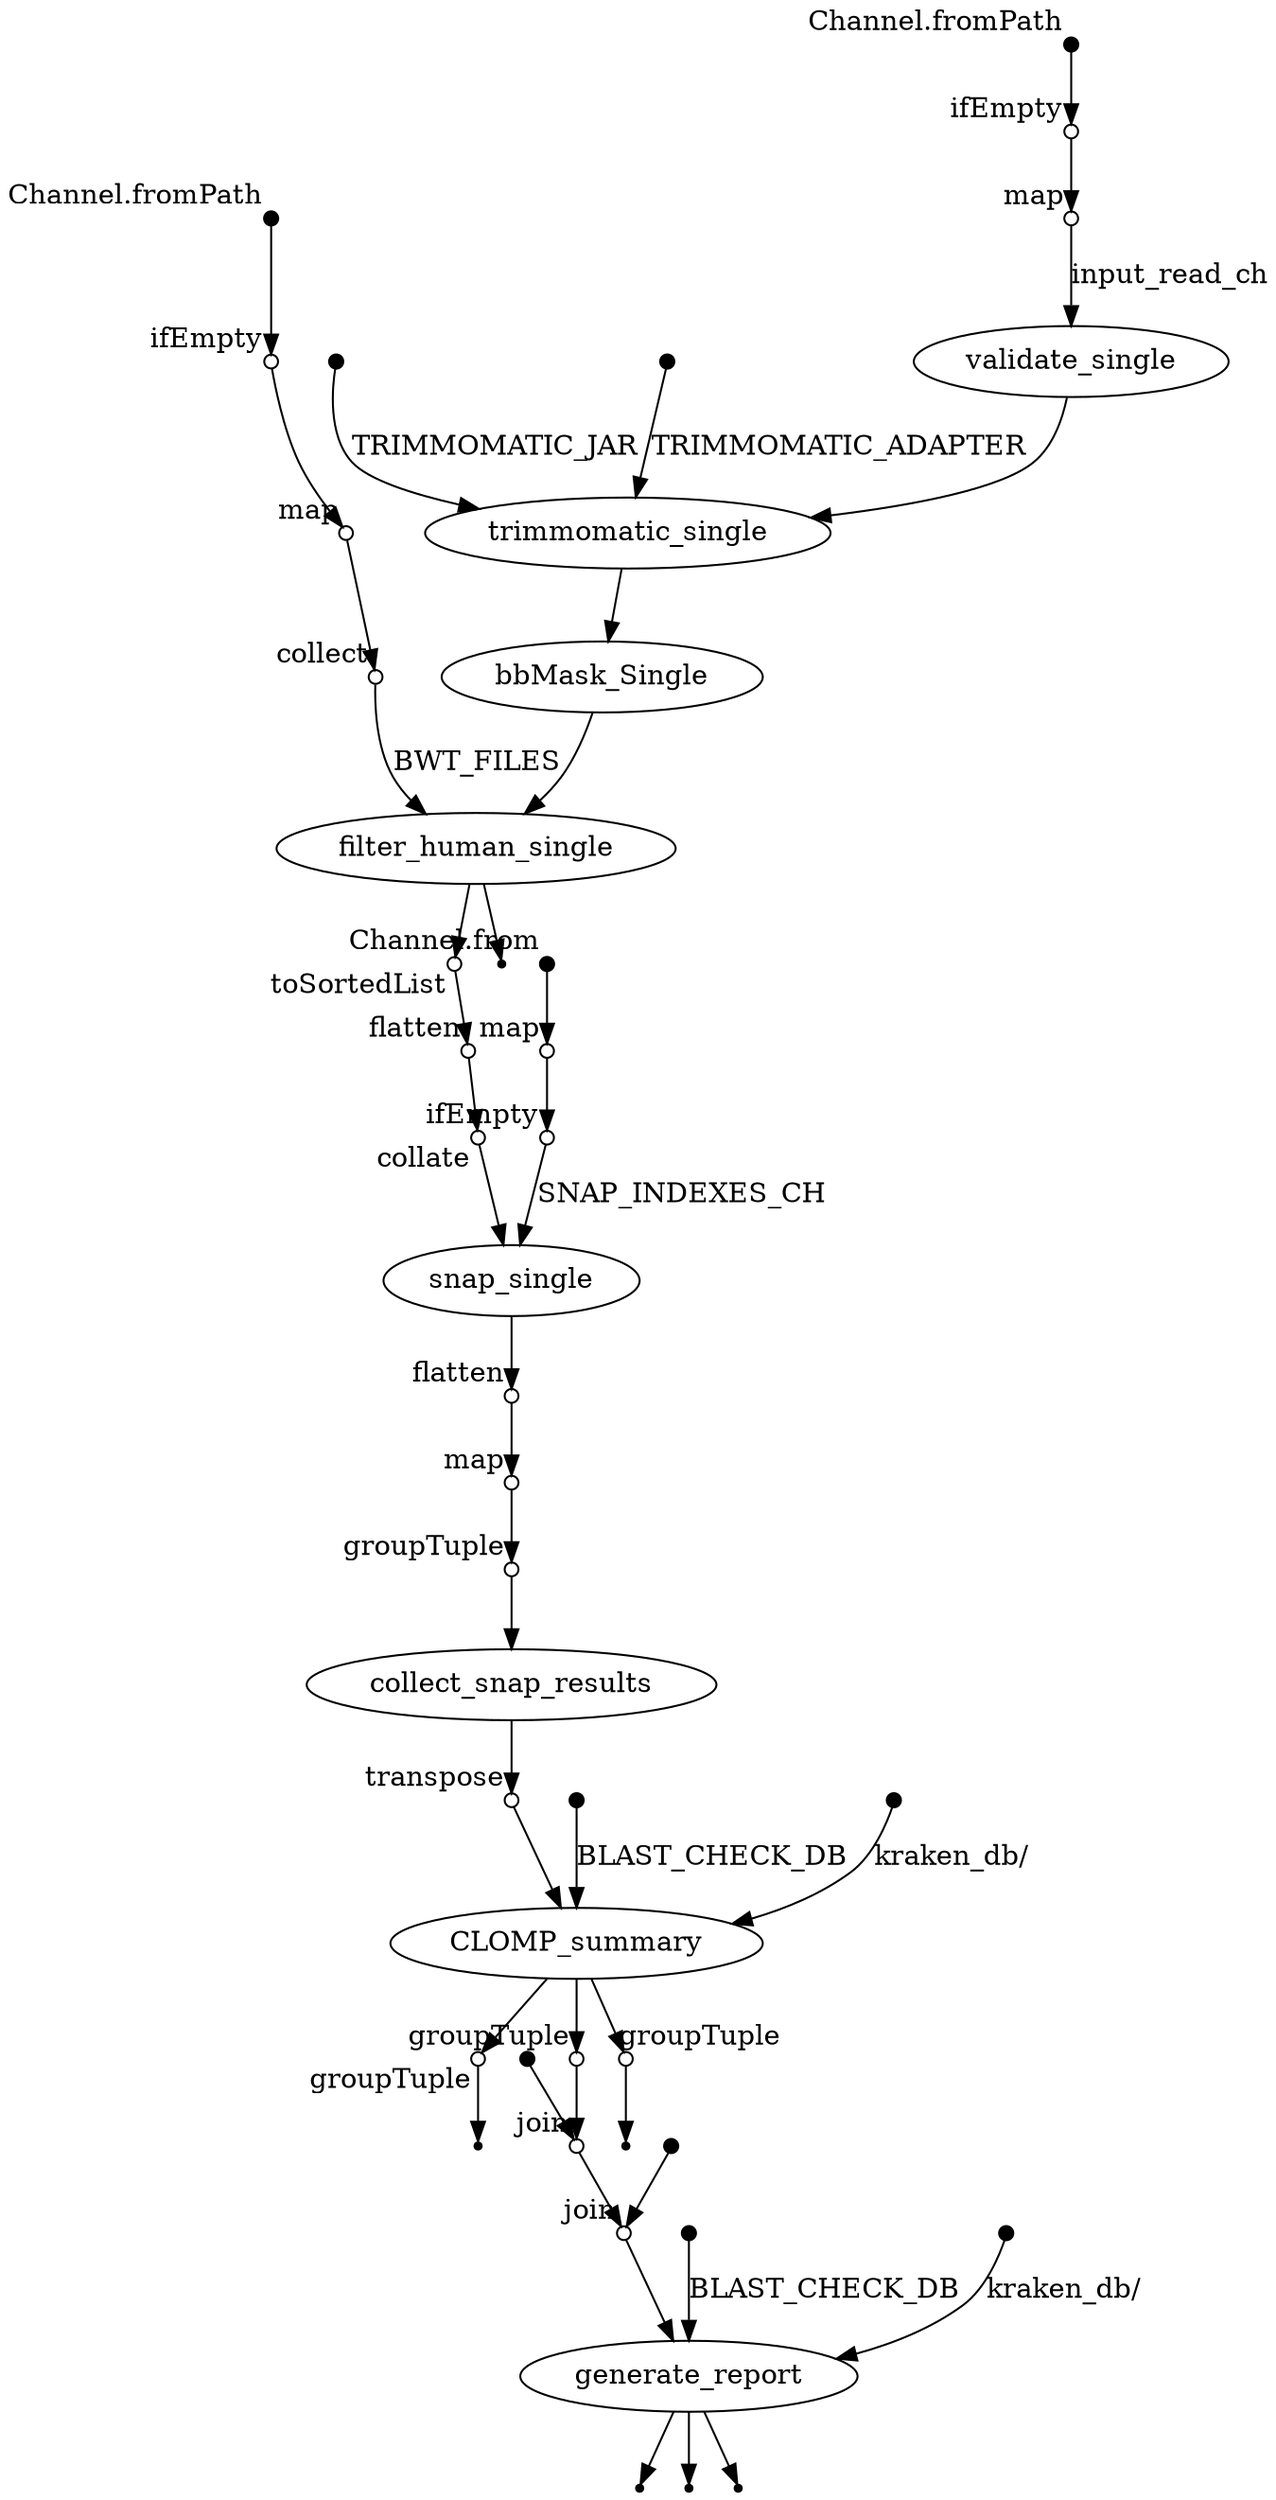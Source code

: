 digraph "dag" {
p0 [shape=point,label="",fixedsize=true,width=0.1,xlabel="Channel.fromPath"];
p1 [shape=circle,label="",fixedsize=true,width=0.1,xlabel="ifEmpty"];
p0 -> p1;

p1 [shape=circle,label="",fixedsize=true,width=0.1,xlabel="ifEmpty"];
p2 [shape=circle,label="",fixedsize=true,width=0.1,xlabel="map"];
p1 -> p2;

p2 [shape=circle,label="",fixedsize=true,width=0.1,xlabel="map"];
p3 [shape=circle,label="",fixedsize=true,width=0.1,xlabel="collect"];
p2 -> p3;

p3 [shape=circle,label="",fixedsize=true,width=0.1,xlabel="collect"];
p15 [label="filter_human_single"];
p3 -> p15 [label="BWT_FILES"];

p4 [shape=point,label="",fixedsize=true,width=0.1,xlabel="Channel.from"];
p5 [shape=circle,label="",fixedsize=true,width=0.1,xlabel="map"];
p4 -> p5;

p5 [shape=circle,label="",fixedsize=true,width=0.1,xlabel="map"];
p6 [shape=circle,label="",fixedsize=true,width=0.1,xlabel="ifEmpty"];
p5 -> p6;

p6 [shape=circle,label="",fixedsize=true,width=0.1,xlabel="ifEmpty"];
p20 [label="snap_single"];
p6 -> p20 [label="SNAP_INDEXES_CH"];

p7 [shape=point,label="",fixedsize=true,width=0.1,xlabel="Channel.fromPath"];
p8 [shape=circle,label="",fixedsize=true,width=0.1,xlabel="ifEmpty"];
p7 -> p8;

p8 [shape=circle,label="",fixedsize=true,width=0.1,xlabel="ifEmpty"];
p9 [shape=circle,label="",fixedsize=true,width=0.1,xlabel="map"];
p8 -> p9;

p9 [shape=circle,label="",fixedsize=true,width=0.1,xlabel="map"];
p10 [label="validate_single"];
p9 -> p10 [label="input_read_ch"];

p10 [label="validate_single"];
p13 [label="trimmomatic_single"];
p10 -> p13;

p11 [shape=point,label="",fixedsize=true,width=0.1];
p13 [label="trimmomatic_single"];
p11 -> p13 [label="TRIMMOMATIC_JAR"];

p12 [shape=point,label="",fixedsize=true,width=0.1];
p13 [label="trimmomatic_single"];
p12 -> p13 [label="TRIMMOMATIC_ADAPTER"];

p13 [label="trimmomatic_single"];
p14 [label="bbMask_Single"];
p13 -> p14;

p14 [label="bbMask_Single"];
p15 [label="filter_human_single"];
p14 -> p15;

p15 [label="filter_human_single"];
p17 [shape=circle,label="",fixedsize=true,width=0.1,xlabel="toSortedList"];
p15 -> p17;

p15 [label="filter_human_single"];
p16 [shape=point];
p15 -> p16;

p17 [shape=circle,label="",fixedsize=true,width=0.1,xlabel="toSortedList"];
p18 [shape=circle,label="",fixedsize=true,width=0.1,xlabel="flatten"];
p17 -> p18;

p18 [shape=circle,label="",fixedsize=true,width=0.1,xlabel="flatten"];
p19 [shape=circle,label="",fixedsize=true,width=0.1,xlabel="collate"];
p18 -> p19;

p19 [shape=circle,label="",fixedsize=true,width=0.1,xlabel="collate"];
p20 [label="snap_single"];
p19 -> p20;

p20 [label="snap_single"];
p21 [shape=circle,label="",fixedsize=true,width=0.1,xlabel="flatten"];
p20 -> p21;

p21 [shape=circle,label="",fixedsize=true,width=0.1,xlabel="flatten"];
p22 [shape=circle,label="",fixedsize=true,width=0.1,xlabel="map"];
p21 -> p22;

p22 [shape=circle,label="",fixedsize=true,width=0.1,xlabel="map"];
p23 [shape=circle,label="",fixedsize=true,width=0.1,xlabel="groupTuple"];
p22 -> p23;

p23 [shape=circle,label="",fixedsize=true,width=0.1,xlabel="groupTuple"];
p24 [label="collect_snap_results"];
p23 -> p24;

p24 [label="collect_snap_results"];
p25 [shape=circle,label="",fixedsize=true,width=0.1,xlabel="transpose"];
p24 -> p25;

p25 [shape=circle,label="",fixedsize=true,width=0.1,xlabel="transpose"];
p28 [label="CLOMP_summary"];
p25 -> p28;

p26 [shape=point,label="",fixedsize=true,width=0.1];
p28 [label="CLOMP_summary"];
p26 -> p28 [label="BLAST_CHECK_DB"];

p27 [shape=point,label="",fixedsize=true,width=0.1];
p28 [label="CLOMP_summary"];
p27 -> p28 [label="kraken_db/"];

p28 [label="CLOMP_summary"];
p29 [shape=circle,label="",fixedsize=true,width=0.1,xlabel="groupTuple"];
p28 -> p29;

p28 [label="CLOMP_summary"];
p30 [shape=circle,label="",fixedsize=true,width=0.1,xlabel="groupTuple"];
p28 -> p30;

p28 [label="CLOMP_summary"];
p34 [shape=circle,label="",fixedsize=true,width=0.1,xlabel="groupTuple"];
p28 -> p34;

p29 [shape=circle,label="",fixedsize=true,width=0.1,xlabel="groupTuple"];
p33 [shape=circle,label="",fixedsize=true,width=0.1,xlabel="join"];
p29 -> p33;

p30 [shape=circle,label="",fixedsize=true,width=0.1,xlabel="groupTuple"];
p31 [shape=point];
p30 -> p31;

p32 [shape=point,label="",fixedsize=true,width=0.1];
p33 [shape=circle,label="",fixedsize=true,width=0.1,xlabel="join"];
p32 -> p33;

p33 [shape=circle,label="",fixedsize=true,width=0.1,xlabel="join"];
p37 [shape=circle,label="",fixedsize=true,width=0.1,xlabel="join"];
p33 -> p37;

p34 [shape=circle,label="",fixedsize=true,width=0.1,xlabel="groupTuple"];
p35 [shape=point];
p34 -> p35;

p36 [shape=point,label="",fixedsize=true,width=0.1];
p37 [shape=circle,label="",fixedsize=true,width=0.1,xlabel="join"];
p36 -> p37;

p37 [shape=circle,label="",fixedsize=true,width=0.1,xlabel="join"];
p40 [label="generate_report"];
p37 -> p40;

p38 [shape=point,label="",fixedsize=true,width=0.1];
p40 [label="generate_report"];
p38 -> p40 [label="BLAST_CHECK_DB"];

p39 [shape=point,label="",fixedsize=true,width=0.1];
p40 [label="generate_report"];
p39 -> p40 [label="kraken_db/"];

p40 [label="generate_report"];
p43 [shape=point];
p40 -> p43;

p40 [label="generate_report"];
p42 [shape=point];
p40 -> p42;

p40 [label="generate_report"];
p41 [shape=point];
p40 -> p41;

}
